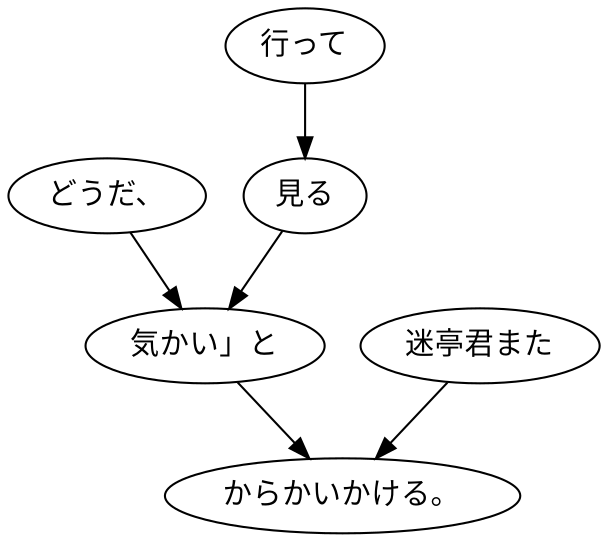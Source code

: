 digraph graph6312 {
	node0 [label="どうだ、"];
	node1 [label="行って"];
	node2 [label="見る"];
	node3 [label="気かい」と"];
	node4 [label="迷亭君また"];
	node5 [label="からかいかける。"];
	node0 -> node3;
	node1 -> node2;
	node2 -> node3;
	node3 -> node5;
	node4 -> node5;
}
